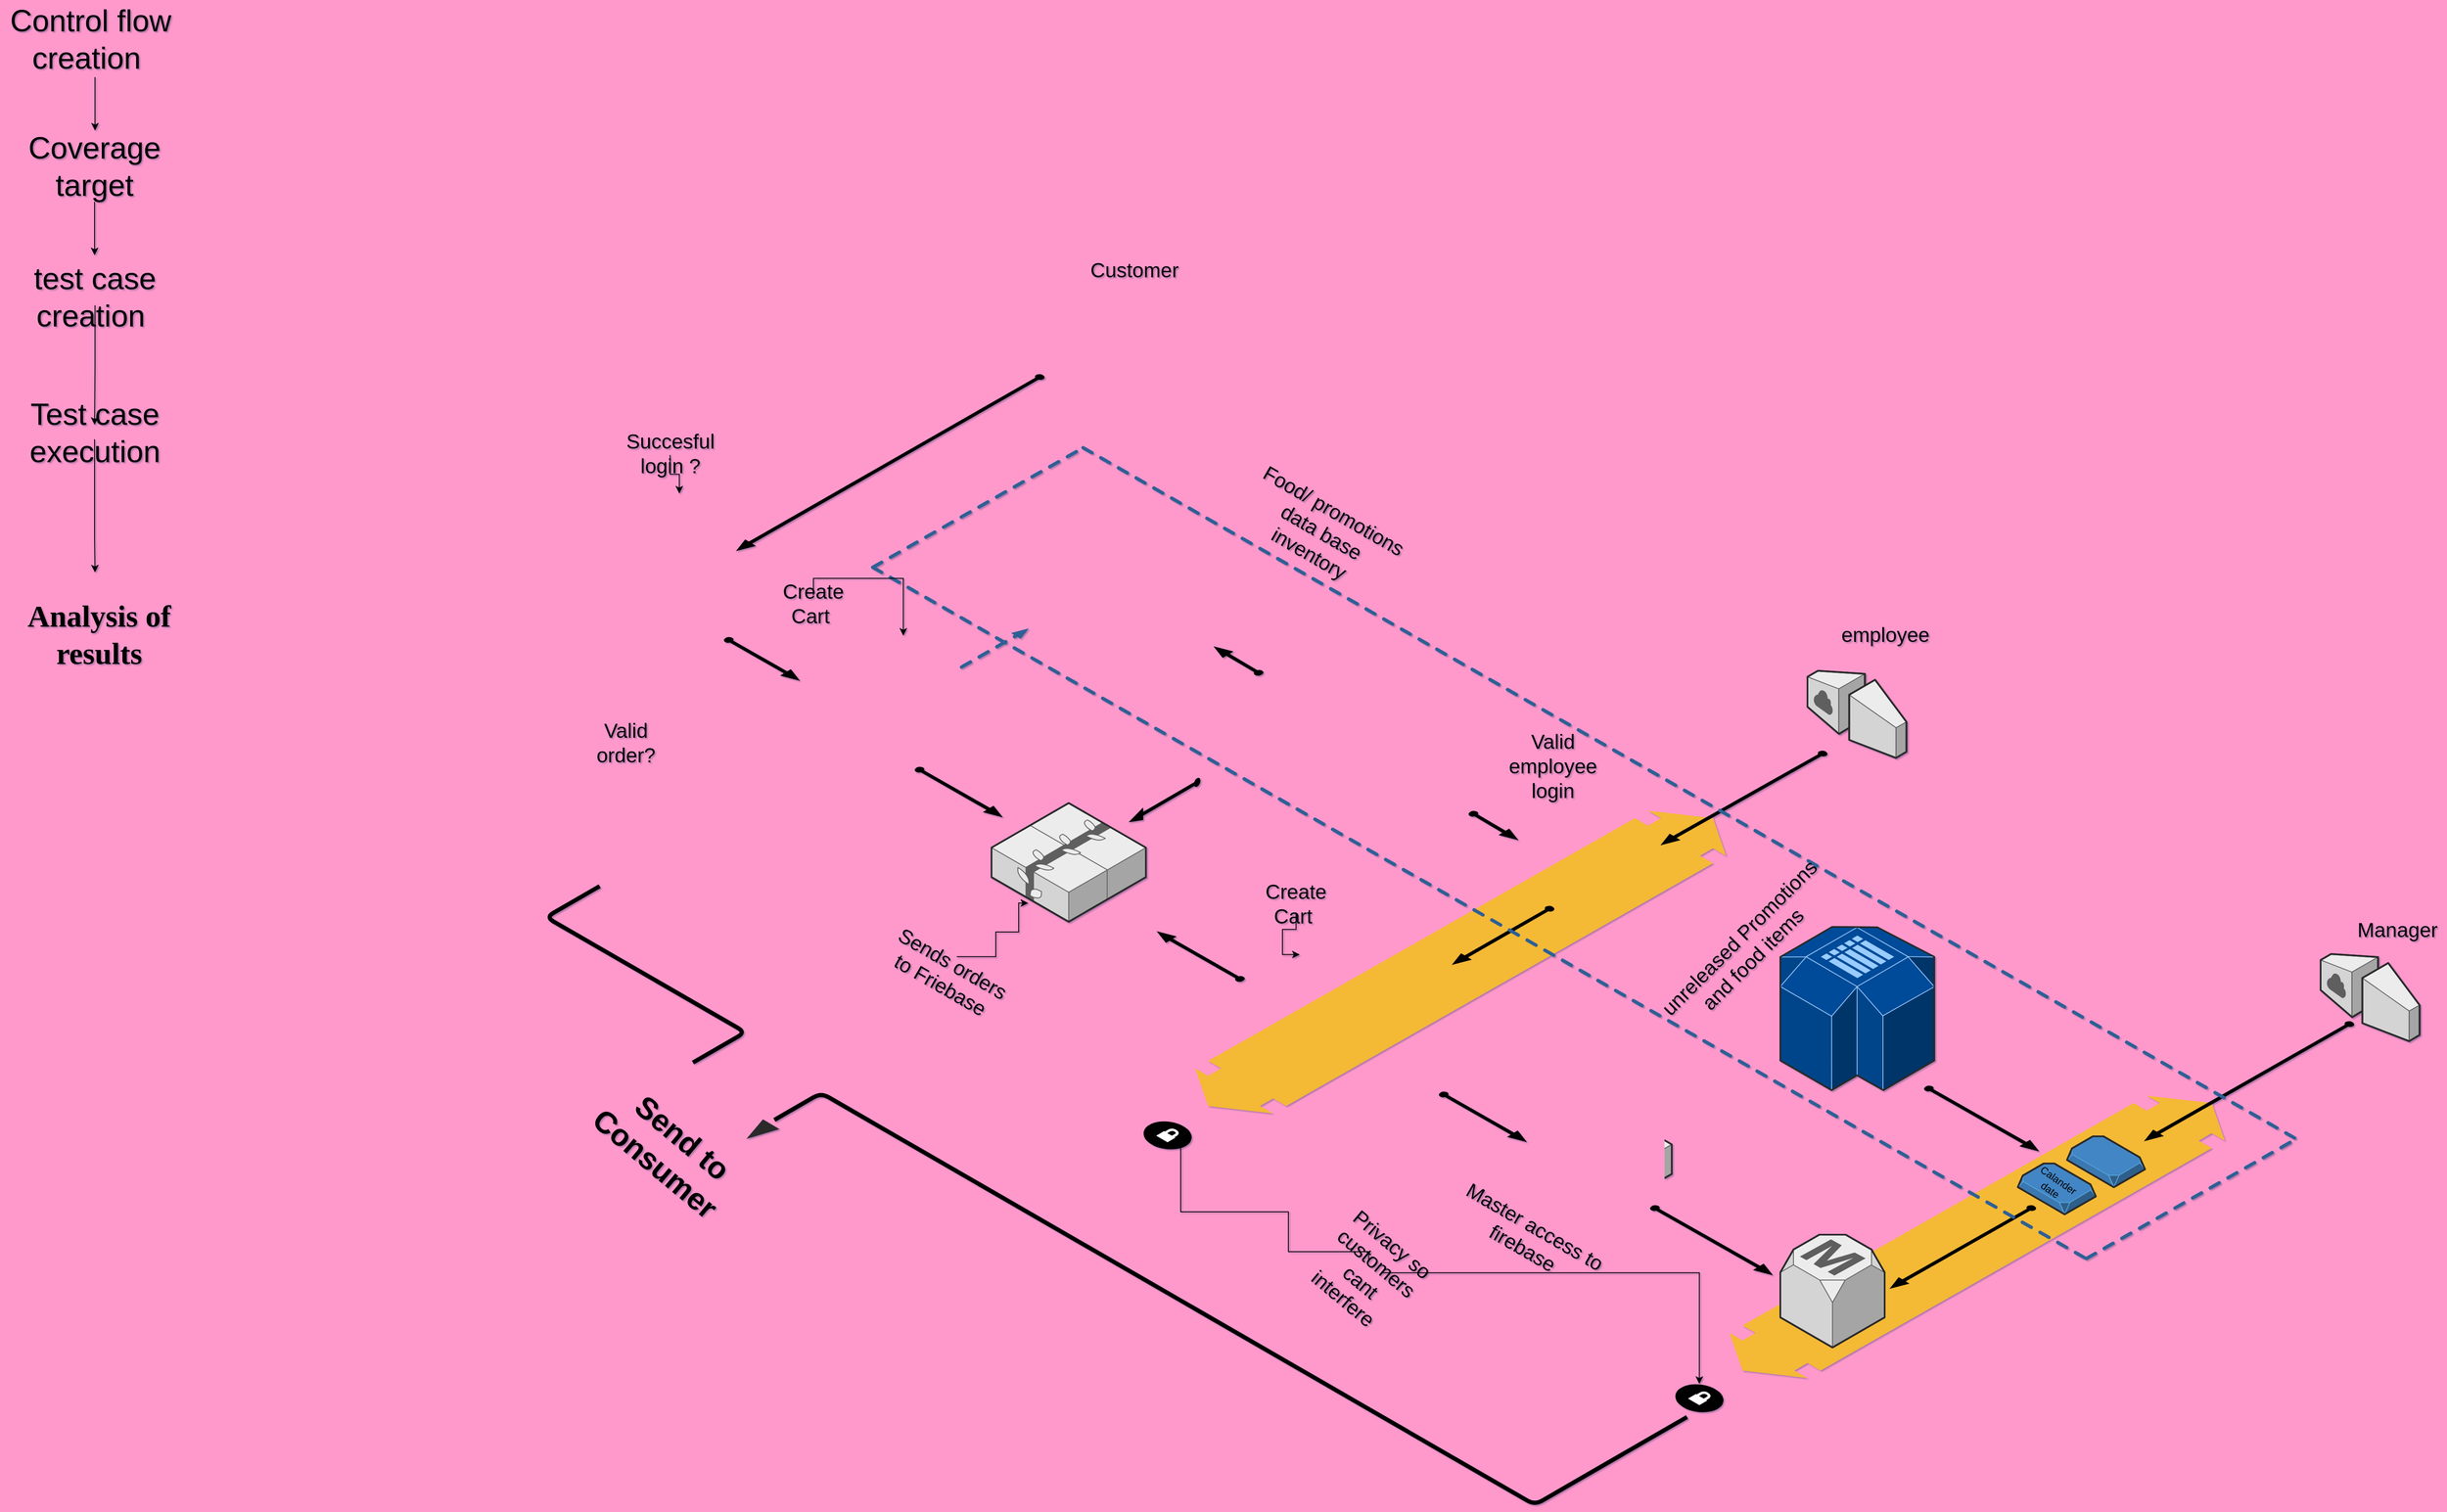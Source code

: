 <mxfile version="14.0.0" type="github">
  <diagram id="YCSJ9kGKhfPcUh0TCUH1" name="Page-1">
    <mxGraphModel dx="2227" dy="876" grid="0" gridSize="10" guides="1" tooltips="1" connect="1" arrows="1" fold="1" page="0" pageScale="1" pageWidth="850" pageHeight="1100" background="#FF99CC" math="0" shadow="1">
      <root>
        <mxCell id="0" />
        <mxCell id="1" parent="0" />
        <mxCell id="J9Mx-yisuQz5HWz7XZSq-1" value="" style="verticalLabelPosition=bottom;html=1;verticalAlign=top;strokeWidth=1;dashed=0;shape=mxgraph.aws3d.flatDoubleEdge;fillColor=#000000;aspect=fixed;rounded=1;shadow=0;comic=0;fontFamily=Verdana;fontSize=12;flipV=1;" parent="1" vertex="1">
          <mxGeometry x="1602" y="1328" width="584" height="333" as="geometry" />
        </mxCell>
        <mxCell id="J9Mx-yisuQz5HWz7XZSq-2" value="" style="verticalLabelPosition=bottom;html=1;verticalAlign=top;strokeWidth=1;dashed=0;shape=mxgraph.aws3d.flatDoubleEdge;fillColor=#000000;aspect=fixed;rounded=1;shadow=0;comic=0;fontFamily=Verdana;fontSize=12;flipV=1;" parent="1" vertex="1">
          <mxGeometry x="972" y="992" width="626" height="357" as="geometry" />
        </mxCell>
        <mxCell id="J9Mx-yisuQz5HWz7XZSq-3" value="" style="verticalLabelPosition=bottom;html=1;verticalAlign=top;strokeWidth=1;dashed=0;shape=mxgraph.aws3d.flatDoubleEdge;fillColor=#000000;aspect=fixed;rounded=1;shadow=0;comic=0;fontFamily=Verdana;fontSize=12;flipV=1;" parent="1" vertex="1">
          <mxGeometry x="262" y="779" width="512" height="292" as="geometry" />
        </mxCell>
        <mxCell id="J9Mx-yisuQz5HWz7XZSq-4" value="" style="edgeStyle=isometricEdgeStyle;endArrow=none;html=1;labelBackgroundColor=none;strokeColor=#000000;strokeWidth=5;fontFamily=Verdana;fontSize=12" parent="1" edge="1">
          <mxGeometry width="50" height="100" relative="1" as="geometry">
            <mxPoint x="422" y="1338" as="sourcePoint" />
            <mxPoint x="972" y="1358" as="targetPoint" />
            <Array as="points">
              <mxPoint x="682" y="1348" />
            </Array>
          </mxGeometry>
        </mxCell>
        <mxCell id="J9Mx-yisuQz5HWz7XZSq-5" value="" style="verticalLabelPosition=bottom;html=1;verticalAlign=top;strokeWidth=1;dashed=0;shape=mxgraph.aws3d.elasticLoadBalancing;fillColor=#ECECEC;strokeColor=#5E5E5E;aspect=fixed;rounded=1;shadow=0;comic=0;fontSize=12;" parent="1" vertex="1">
          <mxGeometry x="312" y="948" width="92" height="88.17" as="geometry" />
        </mxCell>
        <mxCell id="J9Mx-yisuQz5HWz7XZSq-6" value="" style="verticalLabelPosition=bottom;html=1;verticalAlign=top;strokeWidth=1;dashed=0;shape=mxgraph.aws3d.workflowService;fillColor=#ECECEC;strokeColor=#5E5E5E;aspect=fixed;rounded=1;shadow=0;comic=0;fontSize=12" parent="1" vertex="1">
          <mxGeometry x="511" y="788" width="182.2" height="148.4" as="geometry" />
        </mxCell>
        <mxCell id="J9Mx-yisuQz5HWz7XZSq-7" value="" style="verticalLabelPosition=bottom;html=1;verticalAlign=top;strokeWidth=1;dashed=0;shape=mxgraph.aws3d.cloudfront;fillColor=#ECECEC;strokeColor=#5E5E5E;aspect=fixed;rounded=1;shadow=0;comic=0;fontSize=12" parent="1" vertex="1">
          <mxGeometry x="312" y="618" width="103.8" height="169.8" as="geometry" />
        </mxCell>
        <mxCell id="J9Mx-yisuQz5HWz7XZSq-8" value="" style="verticalLabelPosition=bottom;html=1;verticalAlign=top;strokeWidth=1;dashed=0;shape=mxgraph.aws3d.internetGateway;fillColor=#ECECEC;strokeColor=#5E5E5E;aspect=fixed;rounded=1;shadow=0;comic=0;fontSize=12;flipH=1;flipV=0;" parent="1" vertex="1">
          <mxGeometry x="782" y="378" width="116.7" height="102.8" as="geometry" />
        </mxCell>
        <mxCell id="J9Mx-yisuQz5HWz7XZSq-9" value="" style="verticalLabelPosition=bottom;html=1;verticalAlign=top;strokeWidth=1;dashed=0;shape=mxgraph.aws3d.internetGateway;fillColor=#ECECEC;strokeColor=#5E5E5E;aspect=fixed;rounded=1;shadow=0;comic=0;fontSize=12;flipH=1;flipV=0;" parent="1" vertex="1">
          <mxGeometry x="1694" y="827" width="116.7" height="102.8" as="geometry" />
        </mxCell>
        <mxCell id="J9Mx-yisuQz5HWz7XZSq-10" value="" style="verticalLabelPosition=bottom;html=1;verticalAlign=top;strokeWidth=1;dashed=0;shape=mxgraph.aws3d.redshift;fillColor=#CC0000;strokeColor=#E6E6E6;aspect=fixed;rounded=1;shadow=0;comic=0;fontSize=12" parent="1" vertex="1">
          <mxGeometry x="1130" y="788" width="150" height="190" as="geometry" />
        </mxCell>
        <mxCell id="J9Mx-yisuQz5HWz7XZSq-11" value="" style="verticalLabelPosition=bottom;html=1;verticalAlign=top;strokeWidth=1;dashed=0;shape=mxgraph.aws3d.simpleDb2;fillColor=#ECECEC;strokeColor=#5E5E5E;aspect=fixed;rounded=1;shadow=0;comic=0;fontSize=12" parent="1" vertex="1">
          <mxGeometry x="764" y="595" width="181.5" height="192.6" as="geometry" />
        </mxCell>
        <mxCell id="J9Mx-yisuQz5HWz7XZSq-12" value="" style="verticalLabelPosition=bottom;html=1;verticalAlign=top;strokeWidth=1;dashed=0;shape=mxgraph.aws3d.snapshot;fillColor=#4286c5;strokeColor=#57A2D8;aspect=fixed;rounded=1;shadow=0;comic=0;fontSize=12" parent="1" vertex="1">
          <mxGeometry x="2000" y="1376" width="92" height="60" as="geometry" />
        </mxCell>
        <mxCell id="J9Mx-yisuQz5HWz7XZSq-13" value="" style="verticalLabelPosition=bottom;html=1;verticalAlign=top;strokeWidth=1;dashed=0;shape=mxgraph.aws3d.application_server;fillColor=#ECECEC;strokeColor=#5E5E5E;aspect=fixed;rounded=1;shadow=0;comic=0;fontSize=12" parent="1" vertex="1">
          <mxGeometry x="1095" y="1130" width="123" height="124" as="geometry" />
        </mxCell>
        <mxCell id="J9Mx-yisuQz5HWz7XZSq-14" value="" style="verticalLabelPosition=bottom;html=1;verticalAlign=top;strokeWidth=1;dashed=0;shape=mxgraph.aws3d.application_server;fillColor=#ECECEC;strokeColor=#5E5E5E;aspect=fixed;rounded=1;shadow=0;comic=0;fontSize=12" parent="1" vertex="1">
          <mxGeometry x="1025" y="1170" width="123" height="124" as="geometry" />
        </mxCell>
        <mxCell id="J9Mx-yisuQz5HWz7XZSq-15" value="" style="verticalLabelPosition=bottom;html=1;verticalAlign=top;strokeWidth=1;dashed=0;shape=mxgraph.aws3d.application_server;fillColor=#ECECEC;strokeColor=#5E5E5E;aspect=fixed;rounded=1;shadow=0;comic=0;fontSize=12" parent="1" vertex="1">
          <mxGeometry x="1165" y="1170" width="123" height="124" as="geometry" />
        </mxCell>
        <mxCell id="J9Mx-yisuQz5HWz7XZSq-16" value="" style="verticalLabelPosition=bottom;html=1;verticalAlign=top;strokeWidth=1;dashed=0;shape=mxgraph.aws3d.application_server;fillColor=#ECECEC;strokeColor=#5E5E5E;aspect=fixed;rounded=1;shadow=0;comic=0;fontSize=12" parent="1" vertex="1">
          <mxGeometry x="1095" y="1210" width="123" height="124" as="geometry" />
        </mxCell>
        <mxCell id="J9Mx-yisuQz5HWz7XZSq-17" value="" style="verticalLabelPosition=bottom;html=1;verticalAlign=top;strokeWidth=1;dashed=0;shape=mxgraph.aws3d.elasticBeanstalk;fillColor=#ECECEC;strokeColor=#5E5E5E;aspect=fixed;rounded=1;shadow=0;comic=0;fontSize=12" parent="1" vertex="1">
          <mxGeometry x="1352" y="1333" width="182" height="140" as="geometry" />
        </mxCell>
        <mxCell id="J9Mx-yisuQz5HWz7XZSq-18" value="" style="verticalLabelPosition=bottom;html=1;verticalAlign=top;strokeWidth=1;dashed=0;shape=mxgraph.aws3d.simpleDb2;fillColor=#004C99;strokeColor=#99CCFF;aspect=fixed;rounded=1;shadow=0;comic=0;fontSize=12" parent="1" vertex="1">
          <mxGeometry x="1662" y="1129" width="181.5" height="192.6" as="geometry" />
        </mxCell>
        <mxCell id="J9Mx-yisuQz5HWz7XZSq-19" value="" style="verticalLabelPosition=bottom;html=1;verticalAlign=top;strokeWidth=1;dashed=0;shape=mxgraph.aws3d.dataCenter;fillColor=#ffffff;strokeColor=#5E5E5E;aspect=fixed;rounded=1;shadow=0;comic=0;fontSize=12" parent="1" vertex="1">
          <mxGeometry x="1386" y="972" width="123" height="142" as="geometry" />
        </mxCell>
        <mxCell id="J9Mx-yisuQz5HWz7XZSq-20" value="" style="verticalLabelPosition=bottom;html=1;verticalAlign=top;strokeWidth=1;dashed=0;shape=mxgraph.aws3d.application2;fillColor=#86E83A;strokeColor=#B0F373;aspect=fixed;rounded=1;shadow=0;comic=0;fontSize=12" parent="1" vertex="1">
          <mxGeometry x="1417" y="975" width="62" height="53" as="geometry" />
        </mxCell>
        <mxCell id="J9Mx-yisuQz5HWz7XZSq-21" value="" style="verticalLabelPosition=bottom;html=1;verticalAlign=top;strokeWidth=1;dashed=0;shape=mxgraph.aws3d.arrowhead;aspect=fixed;rounded=1;shadow=0;comic=0;fillColor=none;fontFamily=Verdana;fontSize=12;fontColor=#000000;flipV=1;" parent="1" vertex="1">
          <mxGeometry x="341" y="1291" width="39" height="23" as="geometry" />
        </mxCell>
        <mxCell id="J9Mx-yisuQz5HWz7XZSq-22" value="" style="verticalLabelPosition=bottom;html=1;verticalAlign=top;strokeWidth=1;dashed=0;shape=mxgraph.aws3d.arrowhead;aspect=fixed;rounded=1;shadow=0;comic=0;fillColor=none;fontFamily=Verdana;fontSize=12;fontColor=#000000;flipV=1;" parent="1" vertex="1">
          <mxGeometry x="401" y="1328" width="39" height="23" as="geometry" />
        </mxCell>
        <mxCell id="J9Mx-yisuQz5HWz7XZSq-23" value="" style="verticalLabelPosition=bottom;html=1;verticalAlign=top;strokeWidth=1;dashed=0;shape=mxgraph.aws3d.dashedEdgeDouble;fillColor=#000000;aspect=fixed;rounded=1;shadow=0;comic=0;fontFamily=Verdana;fontSize=12;flipV=1;" parent="1" vertex="1">
          <mxGeometry x="434" y="920" width="87" height="50" as="geometry" />
        </mxCell>
        <mxCell id="J9Mx-yisuQz5HWz7XZSq-24" value="" style="verticalLabelPosition=bottom;html=1;verticalAlign=top;strokeWidth=1;dashed=0;shape=mxgraph.aws3d.dashedEdgeDouble;fillColor=#000000;aspect=fixed;rounded=1;shadow=0;comic=0;fontFamily=Verdana;fontSize=12;flipV=1;" parent="1" vertex="1">
          <mxGeometry x="689" y="777" width="87" height="50" as="geometry" />
        </mxCell>
        <mxCell id="J9Mx-yisuQz5HWz7XZSq-25" value="" style="verticalLabelPosition=bottom;html=1;verticalAlign=top;strokeWidth=1;dashed=0;shape=mxgraph.aws3d.arrowSE;fillColor=#000000;aspect=fixed;rounded=1;shadow=0;comic=0;fontFamily=Verdana;fontSize=12;" parent="1" vertex="1">
          <mxGeometry x="417" y="788" width="88" height="50" as="geometry" />
        </mxCell>
        <mxCell id="J9Mx-yisuQz5HWz7XZSq-26" value="" style="verticalLabelPosition=bottom;html=1;verticalAlign=top;strokeWidth=1;dashed=0;shape=mxgraph.aws3d.arrowSW;fillColor=#000000;aspect=fixed;rounded=1;shadow=0;comic=0;fontFamily=Verdana;fontSize=12;" parent="1" vertex="1">
          <mxGeometry x="432" y="478" width="362" height="207" as="geometry" />
        </mxCell>
        <mxCell id="J9Mx-yisuQz5HWz7XZSq-27" value="" style="verticalLabelPosition=bottom;html=1;verticalAlign=top;strokeWidth=1;dashed=0;shape=mxgraph.aws3d.arrowSE;fillColor=#000000;aspect=fixed;rounded=1;shadow=0;comic=0;fontFamily=Verdana;fontSize=12" parent="1" vertex="1">
          <mxGeometry x="1295" y="993" width="57" height="33" as="geometry" />
        </mxCell>
        <mxCell id="J9Mx-yisuQz5HWz7XZSq-28" value="" style="verticalLabelPosition=bottom;html=1;verticalAlign=top;strokeWidth=1;dashed=0;shape=mxgraph.aws3d.arrowSW;fillColor=#000000;aspect=fixed;rounded=1;shadow=0;comic=0;fontFamily=Verdana;fontSize=12" parent="1" vertex="1">
          <mxGeometry x="1522" y="922" width="195" height="110" as="geometry" />
        </mxCell>
        <mxCell id="J9Mx-yisuQz5HWz7XZSq-29" value="" style="verticalLabelPosition=bottom;html=1;verticalAlign=top;strokeWidth=1;dashed=0;shape=mxgraph.aws3d.arrowSW;fillColor=#000000;aspect=fixed;rounded=1;shadow=0;comic=0;fontFamily=Verdana;fontSize=12" parent="1" vertex="1">
          <mxGeometry x="1276" y="1105" width="119" height="68" as="geometry" />
        </mxCell>
        <mxCell id="J9Mx-yisuQz5HWz7XZSq-30" value="" style="verticalLabelPosition=bottom;html=1;verticalAlign=top;strokeWidth=1;dashed=0;shape=mxgraph.aws3d.arrowSE;fillColor=#000000;aspect=fixed;rounded=1;shadow=0;comic=0;fontFamily=Verdana;fontSize=12;rotation=0;" parent="1" vertex="1">
          <mxGeometry x="642" y="941" width="102" height="58" as="geometry" />
        </mxCell>
        <mxCell id="J9Mx-yisuQz5HWz7XZSq-31" value="" style="verticalLabelPosition=bottom;html=1;verticalAlign=top;strokeWidth=1;dashed=0;shape=mxgraph.aws3d.arrowSE;fillColor=#000000;aspect=fixed;rounded=1;shadow=0;comic=0;fontFamily=Verdana;fontSize=12" parent="1" vertex="1">
          <mxGeometry x="1509" y="1458" width="143" height="81" as="geometry" />
        </mxCell>
        <mxCell id="J9Mx-yisuQz5HWz7XZSq-32" value="" style="verticalLabelPosition=bottom;html=1;verticalAlign=top;strokeWidth=1;dashed=0;shape=mxgraph.aws3d.snapshot;fillColor=#4286c5;strokeColor=#57A2D8;aspect=fixed;rounded=1;shadow=0;comic=0;fontFamily=Verdana;fontSize=12" parent="1" vertex="1">
          <mxGeometry x="1942" y="1408" width="92" height="60" as="geometry" />
        </mxCell>
        <mxCell id="J9Mx-yisuQz5HWz7XZSq-33" value="" style="verticalLabelPosition=bottom;html=1;verticalAlign=top;strokeWidth=1;dashed=0;shape=mxgraph.aws3d.rdsMaster;fillColor=#ECECEC;strokeColor=#5E5E5E;aspect=fixed;rounded=1;shadow=0;comic=0;fontFamily=Verdana;fontSize=12" parent="1" vertex="1">
          <mxGeometry x="1662" y="1492" width="123" height="133" as="geometry" />
        </mxCell>
        <mxCell id="J9Mx-yisuQz5HWz7XZSq-34" value="" style="verticalLabelPosition=bottom;html=1;verticalAlign=top;strokeWidth=1;dashed=0;shape=mxgraph.aws3d.arrowSW;fillColor=#000000;aspect=fixed;rounded=1;shadow=0;comic=0;fontFamily=Verdana;fontSize=12" parent="1" vertex="1">
          <mxGeometry x="1792" y="1458" width="171" height="97" as="geometry" />
        </mxCell>
        <mxCell id="J9Mx-yisuQz5HWz7XZSq-35" value="" style="verticalLabelPosition=bottom;html=1;verticalAlign=top;strokeWidth=1;dashed=0;shape=mxgraph.aws3d.arrowSE;fillColor=#000000;aspect=fixed;rounded=1;shadow=0;comic=0;fontFamily=Verdana;fontSize=12" parent="1" vertex="1">
          <mxGeometry x="1832" y="1317" width="134" height="76" as="geometry" />
        </mxCell>
        <mxCell id="J9Mx-yisuQz5HWz7XZSq-36" value="" style="verticalLabelPosition=bottom;html=1;verticalAlign=top;strokeWidth=1;dashed=0;shape=mxgraph.aws3d.arrowSW;fillColor=#000000;aspect=fixed;rounded=1;shadow=0;comic=0;fontFamily=Verdana;fontSize=12" parent="1" vertex="1">
          <mxGeometry x="2092" y="1241" width="246" height="140" as="geometry" />
        </mxCell>
        <mxCell id="J9Mx-yisuQz5HWz7XZSq-37" value="" style="verticalLabelPosition=bottom;html=1;verticalAlign=top;strokeWidth=1;dashed=0;shape=mxgraph.aws3d.dashedArrowlessEdge;aspect=fixed;rounded=1;shadow=0;comic=0;fontFamily=Verdana;fontSize=12" parent="1" vertex="1">
          <mxGeometry x="840" y="564" width="1432" height="816" as="geometry" />
        </mxCell>
        <mxCell id="J9Mx-yisuQz5HWz7XZSq-38" value="" style="verticalLabelPosition=bottom;html=1;verticalAlign=top;strokeWidth=1;dashed=0;shape=mxgraph.aws3d.dashedArrowlessEdge;aspect=fixed;rounded=1;shadow=0;comic=0;fontFamily=Verdana;fontSize=12" parent="1" vertex="1">
          <mxGeometry x="592" y="705" width="1432" height="816" as="geometry" />
        </mxCell>
        <mxCell id="J9Mx-yisuQz5HWz7XZSq-39" value="" style="verticalLabelPosition=bottom;html=1;verticalAlign=top;strokeWidth=1;dashed=0;shape=mxgraph.aws3d.dashedArrowlessEdge;fillColor=#000000;aspect=fixed;rounded=1;shadow=0;comic=0;fontFamily=Verdana;fontSize=12;fontColor=#000000;flipV=1;" parent="1" vertex="1">
          <mxGeometry x="592" y="564" width="248" height="141" as="geometry" />
        </mxCell>
        <mxCell id="J9Mx-yisuQz5HWz7XZSq-40" value="" style="verticalLabelPosition=bottom;html=1;verticalAlign=top;strokeWidth=1;dashed=0;shape=mxgraph.aws3d.dashedArrowlessEdge;aspect=fixed;rounded=1;shadow=0;comic=0;fontFamily=Verdana;fontSize=12;flipV=1;" parent="1" vertex="1">
          <mxGeometry x="2023" y="1378" width="249" height="142" as="geometry" />
        </mxCell>
        <mxCell id="J9Mx-yisuQz5HWz7XZSq-41" value="" style="verticalLabelPosition=bottom;html=1;verticalAlign=top;strokeWidth=1;dashed=0;shape=mxgraph.aws3d.secureConnection;fillColor=#000000;strokeColor=#ffffff;aspect=fixed;rounded=1;shadow=0;comic=0;fontSize=12" parent="1" vertex="1">
          <mxGeometry x="911" y="1358" width="57.0" height="34" as="geometry" />
        </mxCell>
        <mxCell id="J9Mx-yisuQz5HWz7XZSq-42" value="" style="verticalLabelPosition=bottom;html=1;verticalAlign=top;strokeWidth=1;dashed=0;shape=mxgraph.aws3d.arrowhead;aspect=fixed;rounded=1;shadow=0;comic=0;fillColor=none;fontFamily=Verdana;fontSize=12;fontColor=#000000;flipV=1;" parent="1" vertex="1">
          <mxGeometry x="443" y="1356" width="39" height="23" as="geometry" />
        </mxCell>
        <mxCell id="J9Mx-yisuQz5HWz7XZSq-43" value="" style="verticalLabelPosition=bottom;html=1;verticalAlign=top;strokeWidth=1;dashed=0;shape=mxgraph.aws3d.secureConnection;fillColor=#000000;strokeColor=#ffffff;aspect=fixed;rounded=1;shadow=0;comic=0;fontSize=12" parent="1" vertex="1">
          <mxGeometry x="1538" y="1668" width="57.0" height="34" as="geometry" />
        </mxCell>
        <mxCell id="J9Mx-yisuQz5HWz7XZSq-45" value="&lt;h1&gt;&lt;font style=&quot;font-size: 36px&quot; face=&quot;Times New Roman&quot;&gt;Analysis of results&lt;/font&gt;&lt;/h1&gt;" style="text;html=1;strokeColor=none;fillColor=none;align=center;verticalAlign=middle;whiteSpace=wrap;rounded=0;" parent="1" vertex="1">
          <mxGeometry x="-410" y="711" width="180" height="147" as="geometry" />
        </mxCell>
        <mxCell id="J9Mx-yisuQz5HWz7XZSq-56" style="edgeStyle=orthogonalEdgeStyle;rounded=0;orthogonalLoop=1;jettySize=auto;html=1;" parent="1" source="J9Mx-yisuQz5HWz7XZSq-47" target="J9Mx-yisuQz5HWz7XZSq-48" edge="1">
          <mxGeometry relative="1" as="geometry">
            <Array as="points">
              <mxPoint x="-325" y="144" />
              <mxPoint x="-325" y="144" />
            </Array>
          </mxGeometry>
        </mxCell>
        <mxCell id="J9Mx-yisuQz5HWz7XZSq-47" value="&lt;font style=&quot;font-size: 36px&quot;&gt;Control flow creation&amp;nbsp;&lt;/font&gt;" style="text;html=1;strokeColor=none;fillColor=none;align=center;verticalAlign=middle;whiteSpace=wrap;rounded=0;" parent="1" vertex="1">
          <mxGeometry x="-437" y="36" width="214" height="91" as="geometry" />
        </mxCell>
        <mxCell id="J9Mx-yisuQz5HWz7XZSq-58" style="edgeStyle=orthogonalEdgeStyle;rounded=0;orthogonalLoop=1;jettySize=auto;html=1;" parent="1" source="J9Mx-yisuQz5HWz7XZSq-48" edge="1">
          <mxGeometry relative="1" as="geometry">
            <mxPoint x="-325.5" y="337.0" as="targetPoint" />
          </mxGeometry>
        </mxCell>
        <mxCell id="J9Mx-yisuQz5HWz7XZSq-48" value="&lt;font style=&quot;font-size: 36px&quot;&gt;Coverage target&lt;/font&gt;" style="text;html=1;strokeColor=none;fillColor=none;align=center;verticalAlign=middle;whiteSpace=wrap;rounded=0;" parent="1" vertex="1">
          <mxGeometry x="-393" y="190" width="135" height="84" as="geometry" />
        </mxCell>
        <mxCell id="J9Mx-yisuQz5HWz7XZSq-60" style="edgeStyle=orthogonalEdgeStyle;rounded=0;orthogonalLoop=1;jettySize=auto;html=1;" parent="1" source="J9Mx-yisuQz5HWz7XZSq-49" target="J9Mx-yisuQz5HWz7XZSq-51" edge="1">
          <mxGeometry relative="1" as="geometry">
            <mxPoint x="-325" y="466.333" as="targetPoint" />
          </mxGeometry>
        </mxCell>
        <mxCell id="J9Mx-yisuQz5HWz7XZSq-49" value="&lt;font style=&quot;font-size: 36px&quot;&gt;test case creation&amp;nbsp;&lt;/font&gt;" style="text;html=1;strokeColor=none;fillColor=none;align=center;verticalAlign=middle;whiteSpace=wrap;rounded=0;" parent="1" vertex="1">
          <mxGeometry x="-411" y="376" width="172" height="20" as="geometry" />
        </mxCell>
        <mxCell id="J9Mx-yisuQz5HWz7XZSq-62" style="edgeStyle=orthogonalEdgeStyle;rounded=0;orthogonalLoop=1;jettySize=auto;html=1;" parent="1" source="J9Mx-yisuQz5HWz7XZSq-51" target="J9Mx-yisuQz5HWz7XZSq-45" edge="1">
          <mxGeometry relative="1" as="geometry">
            <Array as="points">
              <mxPoint x="-325" y="671" />
              <mxPoint x="-325" y="671" />
            </Array>
          </mxGeometry>
        </mxCell>
        <mxCell id="J9Mx-yisuQz5HWz7XZSq-51" value="&lt;font style=&quot;font-size: 36px&quot;&gt;Test case execution&lt;/font&gt;" style="text;html=1;strokeColor=none;fillColor=none;align=center;verticalAlign=middle;whiteSpace=wrap;rounded=0;" parent="1" vertex="1">
          <mxGeometry x="-345.5" y="537" width="40" height="17" as="geometry" />
        </mxCell>
        <mxCell id="J9Mx-yisuQz5HWz7XZSq-66" value="&lt;font style=&quot;font-size: 36px&quot;&gt;&lt;b&gt;Send to Consumer&amp;nbsp;&lt;/b&gt;&lt;/font&gt;" style="text;html=1;strokeColor=none;fillColor=none;align=center;verticalAlign=middle;whiteSpace=wrap;rounded=0;fontSize=30;rotation=40;" parent="1" vertex="1">
          <mxGeometry x="286.52" y="1358.46" width="133.2" height="72" as="geometry" />
        </mxCell>
        <mxCell id="axJNtoF7gZ8k-TRLxQv--1" value="&lt;font style=&quot;font-size: 24px&quot;&gt;Customer&amp;nbsp;&lt;/font&gt;" style="text;html=1;strokeColor=none;fillColor=none;align=center;verticalAlign=middle;whiteSpace=wrap;rounded=0;" vertex="1" parent="1">
          <mxGeometry x="884" y="345" width="40" height="20" as="geometry" />
        </mxCell>
        <mxCell id="axJNtoF7gZ8k-TRLxQv--2" value="&lt;font style=&quot;font-size: 24px&quot;&gt;employee&lt;/font&gt;" style="text;html=1;strokeColor=none;fillColor=none;align=center;verticalAlign=middle;whiteSpace=wrap;rounded=0;" vertex="1" parent="1">
          <mxGeometry x="1766" y="774.5" width="40" height="20" as="geometry" />
        </mxCell>
        <mxCell id="axJNtoF7gZ8k-TRLxQv--3" value="&lt;font style=&quot;font-size: 24px&quot;&gt;Manager&amp;nbsp;&lt;/font&gt;" style="text;html=1;strokeColor=none;fillColor=none;align=center;verticalAlign=middle;whiteSpace=wrap;rounded=0;" vertex="1" parent="1">
          <mxGeometry x="2373" y="1123" width="40" height="20" as="geometry" />
        </mxCell>
        <mxCell id="axJNtoF7gZ8k-TRLxQv--4" value="" style="verticalLabelPosition=bottom;html=1;verticalAlign=top;strokeWidth=1;dashed=0;shape=mxgraph.aws3d.arrowSE;fillColor=#000000;aspect=fixed;rounded=1;shadow=0;comic=0;fontFamily=Verdana;fontSize=12;rotation=-180;" vertex="1" parent="1">
          <mxGeometry x="995" y="799" width="57" height="33" as="geometry" />
        </mxCell>
        <mxCell id="axJNtoF7gZ8k-TRLxQv--5" value="" style="verticalLabelPosition=bottom;html=1;verticalAlign=top;strokeWidth=1;dashed=0;shape=mxgraph.aws3d.elasticBeanstalk;fillColor=#ECECEC;strokeColor=#5E5E5E;aspect=fixed;rounded=1;shadow=0;comic=0;fontSize=12" vertex="1" parent="1">
          <mxGeometry x="732" y="983" width="182" height="140" as="geometry" />
        </mxCell>
        <mxCell id="axJNtoF7gZ8k-TRLxQv--6" value="" style="verticalLabelPosition=bottom;html=1;verticalAlign=top;strokeWidth=1;dashed=0;shape=mxgraph.aws3d.internetGateway;fillColor=#ECECEC;strokeColor=#5E5E5E;aspect=fixed;rounded=1;shadow=0;comic=0;fontSize=12;flipH=1;flipV=0;" vertex="1" parent="1">
          <mxGeometry x="2299" y="1161" width="116.7" height="102.8" as="geometry" />
        </mxCell>
        <mxCell id="axJNtoF7gZ8k-TRLxQv--7" value="" style="edgeStyle=isometricEdgeStyle;endArrow=none;html=1;labelBackgroundColor=none;strokeColor=#000000;strokeWidth=5;fontFamily=Verdana;fontSize=12;exitX=0.846;exitY=0.971;exitDx=0;exitDy=0;exitPerimeter=0;" edge="1" parent="1" source="J9Mx-yisuQz5HWz7XZSq-42">
          <mxGeometry width="50" height="100" relative="1" as="geometry">
            <mxPoint x="432" y="1348" as="sourcePoint" />
            <mxPoint x="1552" y="1707" as="targetPoint" />
            <Array as="points">
              <mxPoint x="954" y="1569" />
            </Array>
          </mxGeometry>
        </mxCell>
        <mxCell id="axJNtoF7gZ8k-TRLxQv--8" value="" style="edgeStyle=isometricEdgeStyle;endArrow=none;html=1;labelBackgroundColor=none;strokeColor=#000000;strokeWidth=5;fontFamily=Verdana;fontSize=12" edge="1" parent="1">
          <mxGeometry width="50" height="100" relative="1" as="geometry">
            <mxPoint x="380" y="1289" as="sourcePoint" />
            <mxPoint x="270" y="1081" as="targetPoint" />
            <Array as="points">
              <mxPoint x="282" y="1161" />
            </Array>
          </mxGeometry>
        </mxCell>
        <mxCell id="axJNtoF7gZ8k-TRLxQv--9" value="" style="verticalLabelPosition=bottom;html=1;verticalAlign=top;strokeWidth=1;dashed=0;shape=mxgraph.aws3d.arrowSE;fillColor=#000000;aspect=fixed;rounded=1;shadow=0;comic=0;fontFamily=Verdana;fontSize=12" vertex="1" parent="1">
          <mxGeometry x="1260" y="1324" width="102" height="58" as="geometry" />
        </mxCell>
        <mxCell id="axJNtoF7gZ8k-TRLxQv--10" value="" style="verticalLabelPosition=bottom;html=1;verticalAlign=top;strokeWidth=1;dashed=0;shape=mxgraph.aws3d.arrowSE;fillColor=#000000;aspect=fixed;rounded=1;shadow=0;comic=0;fontFamily=Verdana;fontSize=12;rotation=120;" vertex="1" parent="1">
          <mxGeometry x="894.63" y="956" width="85" height="48.33" as="geometry" />
        </mxCell>
        <mxCell id="axJNtoF7gZ8k-TRLxQv--11" value="&lt;font style=&quot;font-size: 24px&quot;&gt;Food/ promotions data base inventory&lt;/font&gt;" style="text;html=1;strokeColor=none;fillColor=none;align=center;verticalAlign=middle;whiteSpace=wrap;rounded=0;rotation=30;" vertex="1" parent="1">
          <mxGeometry x="1025" y="653" width="192" height="21" as="geometry" />
        </mxCell>
        <mxCell id="axJNtoF7gZ8k-TRLxQv--13" value="" style="edgeStyle=orthogonalEdgeStyle;rounded=0;orthogonalLoop=1;jettySize=auto;html=1;" edge="1" parent="1" source="axJNtoF7gZ8k-TRLxQv--12" target="J9Mx-yisuQz5HWz7XZSq-7">
          <mxGeometry relative="1" as="geometry" />
        </mxCell>
        <mxCell id="axJNtoF7gZ8k-TRLxQv--12" value="&lt;font style=&quot;font-size: 24px&quot;&gt;Succesful login ?&lt;/font&gt;" style="text;html=1;strokeColor=none;fillColor=none;align=center;verticalAlign=middle;whiteSpace=wrap;rounded=0;" vertex="1" parent="1">
          <mxGeometry x="280.62" y="570" width="145" height="2.5" as="geometry" />
        </mxCell>
        <mxCell id="axJNtoF7gZ8k-TRLxQv--14" value="&lt;span style=&quot;font-size: 24px&quot;&gt;unreleased Promotions and food items&amp;nbsp;&amp;nbsp;&lt;/span&gt;" style="text;html=1;strokeColor=none;fillColor=none;align=center;verticalAlign=middle;whiteSpace=wrap;rounded=0;rotation=-45;" vertex="1" parent="1">
          <mxGeometry x="1490" y="1097" width="268" height="110" as="geometry" />
        </mxCell>
        <mxCell id="axJNtoF7gZ8k-TRLxQv--15" value="Calander &lt;br&gt;date&amp;nbsp;" style="text;html=1;strokeColor=none;fillColor=none;align=center;verticalAlign=middle;whiteSpace=wrap;rounded=0;rotation=35;" vertex="1" parent="1">
          <mxGeometry x="1966" y="1424" width="40" height="19.57" as="geometry" />
        </mxCell>
        <mxCell id="axJNtoF7gZ8k-TRLxQv--19" style="edgeStyle=orthogonalEdgeStyle;rounded=0;orthogonalLoop=1;jettySize=auto;html=1;exitX=0.5;exitY=0;exitDx=0;exitDy=0;entryX=0.642;entryY=-0.016;entryDx=0;entryDy=0;entryPerimeter=0;" edge="1" parent="1" source="axJNtoF7gZ8k-TRLxQv--18" target="J9Mx-yisuQz5HWz7XZSq-6">
          <mxGeometry relative="1" as="geometry" />
        </mxCell>
        <mxCell id="axJNtoF7gZ8k-TRLxQv--18" value="&lt;font style=&quot;font-size: 24px&quot;&gt;Create Cart&amp;nbsp;&lt;/font&gt;" style="text;html=1;strokeColor=none;fillColor=none;align=center;verticalAlign=middle;whiteSpace=wrap;rounded=0;" vertex="1" parent="1">
          <mxGeometry x="502" y="738" width="40" height="20" as="geometry" />
        </mxCell>
        <mxCell id="axJNtoF7gZ8k-TRLxQv--21" value="" style="verticalLabelPosition=bottom;html=1;verticalAlign=top;strokeWidth=1;dashed=0;shape=mxgraph.aws3d.arrowSE;fillColor=#000000;aspect=fixed;rounded=1;shadow=0;comic=0;fontFamily=Verdana;fontSize=12;rotation=-180;" vertex="1" parent="1">
          <mxGeometry x="928" y="1135" width="102" height="58" as="geometry" />
        </mxCell>
        <mxCell id="axJNtoF7gZ8k-TRLxQv--23" style="edgeStyle=orthogonalEdgeStyle;rounded=0;orthogonalLoop=1;jettySize=auto;html=1;exitX=0.5;exitY=0;exitDx=0;exitDy=0;entryX=0.238;entryY=0.842;entryDx=0;entryDy=0;entryPerimeter=0;" edge="1" parent="1" source="axJNtoF7gZ8k-TRLxQv--22" target="axJNtoF7gZ8k-TRLxQv--5">
          <mxGeometry relative="1" as="geometry">
            <Array as="points">
              <mxPoint x="737" y="1164" />
              <mxPoint x="737" y="1135" />
              <mxPoint x="764" y="1135" />
              <mxPoint x="764" y="1101" />
            </Array>
          </mxGeometry>
        </mxCell>
        <mxCell id="axJNtoF7gZ8k-TRLxQv--22" value="&lt;font style=&quot;font-size: 24px&quot;&gt;Sends orders to Friebase&lt;/font&gt;" style="text;html=1;strokeColor=none;fillColor=none;align=center;verticalAlign=middle;whiteSpace=wrap;rounded=0;rotation=30;" vertex="1" parent="1">
          <mxGeometry x="601" y="1160.93" width="156" height="48" as="geometry" />
        </mxCell>
        <mxCell id="axJNtoF7gZ8k-TRLxQv--25" style="edgeStyle=orthogonalEdgeStyle;rounded=0;orthogonalLoop=1;jettySize=auto;html=1;entryX=0.003;entryY=0.255;entryDx=0;entryDy=0;entryPerimeter=0;" edge="1" parent="1" source="axJNtoF7gZ8k-TRLxQv--24" target="J9Mx-yisuQz5HWz7XZSq-13">
          <mxGeometry relative="1" as="geometry" />
        </mxCell>
        <mxCell id="axJNtoF7gZ8k-TRLxQv--24" value="&lt;font style=&quot;font-size: 24px&quot;&gt;Create Cart&amp;nbsp;&lt;/font&gt;" style="text;html=1;strokeColor=none;fillColor=none;align=center;verticalAlign=middle;whiteSpace=wrap;rounded=0;" vertex="1" parent="1">
          <mxGeometry x="1071" y="1092" width="40" height="20" as="geometry" />
        </mxCell>
        <mxCell id="axJNtoF7gZ8k-TRLxQv--26" value="&lt;font style=&quot;font-size: 24px&quot;&gt;Master access to&amp;nbsp; firebase&amp;nbsp;&lt;/font&gt;" style="text;html=1;strokeColor=none;fillColor=none;align=center;verticalAlign=middle;whiteSpace=wrap;rounded=0;rotation=30;" vertex="1" parent="1">
          <mxGeometry x="1271" y="1473" width="195" height="47" as="geometry" />
        </mxCell>
        <mxCell id="axJNtoF7gZ8k-TRLxQv--28" style="edgeStyle=orthogonalEdgeStyle;rounded=0;orthogonalLoop=1;jettySize=auto;html=1;entryX=0.613;entryY=0.719;entryDx=0;entryDy=0;entryPerimeter=0;" edge="1" parent="1" source="axJNtoF7gZ8k-TRLxQv--27" target="J9Mx-yisuQz5HWz7XZSq-41">
          <mxGeometry relative="1" as="geometry">
            <mxPoint x="1128" y="1512" as="sourcePoint" />
            <Array as="points">
              <mxPoint x="1082" y="1512" />
              <mxPoint x="1082" y="1465" />
              <mxPoint x="955" y="1465" />
              <mxPoint x="955" y="1382" />
            </Array>
          </mxGeometry>
        </mxCell>
        <mxCell id="axJNtoF7gZ8k-TRLxQv--30" style="edgeStyle=orthogonalEdgeStyle;rounded=0;orthogonalLoop=1;jettySize=auto;html=1;" edge="1" parent="1" source="axJNtoF7gZ8k-TRLxQv--27" target="J9Mx-yisuQz5HWz7XZSq-43">
          <mxGeometry relative="1" as="geometry" />
        </mxCell>
        <mxCell id="axJNtoF7gZ8k-TRLxQv--27" value="&lt;font style=&quot;font-size: 24px&quot;&gt;Privacy so customers cant interfere&amp;nbsp;&lt;/font&gt;" style="text;html=1;strokeColor=none;fillColor=none;align=center;verticalAlign=middle;whiteSpace=wrap;rounded=0;rotation=40;" vertex="1" parent="1">
          <mxGeometry x="1130.36" y="1526.87" width="92.5" height="20" as="geometry" />
        </mxCell>
        <mxCell id="axJNtoF7gZ8k-TRLxQv--31" value="&lt;font style=&quot;font-size: 24px&quot;&gt;Valid order?&lt;/font&gt;" style="text;html=1;strokeColor=none;fillColor=none;align=center;verticalAlign=middle;whiteSpace=wrap;rounded=0;" vertex="1" parent="1">
          <mxGeometry x="280.62" y="902" width="40" height="20" as="geometry" />
        </mxCell>
        <mxCell id="axJNtoF7gZ8k-TRLxQv--32" value="&lt;font style=&quot;font-size: 24px&quot;&gt;Valid employee login&lt;/font&gt;" style="text;html=1;strokeColor=none;fillColor=none;align=center;verticalAlign=middle;whiteSpace=wrap;rounded=0;" vertex="1" parent="1">
          <mxGeometry x="1374" y="929.8" width="40" height="20" as="geometry" />
        </mxCell>
      </root>
    </mxGraphModel>
  </diagram>
</mxfile>
